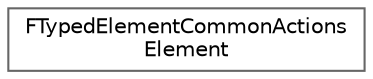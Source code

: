 digraph "Graphical Class Hierarchy"
{
 // INTERACTIVE_SVG=YES
 // LATEX_PDF_SIZE
  bgcolor="transparent";
  edge [fontname=Helvetica,fontsize=10,labelfontname=Helvetica,labelfontsize=10];
  node [fontname=Helvetica,fontsize=10,shape=box,height=0.2,width=0.4];
  rankdir="LR";
  Node0 [id="Node000000",label="FTypedElementCommonActions\lElement",height=0.2,width=0.4,color="grey40", fillcolor="white", style="filled",URL="$d9/d84/structFTypedElementCommonActionsElement.html",tooltip="Utility to hold a typed element handle and its associated world interface and common actions customiz..."];
}
